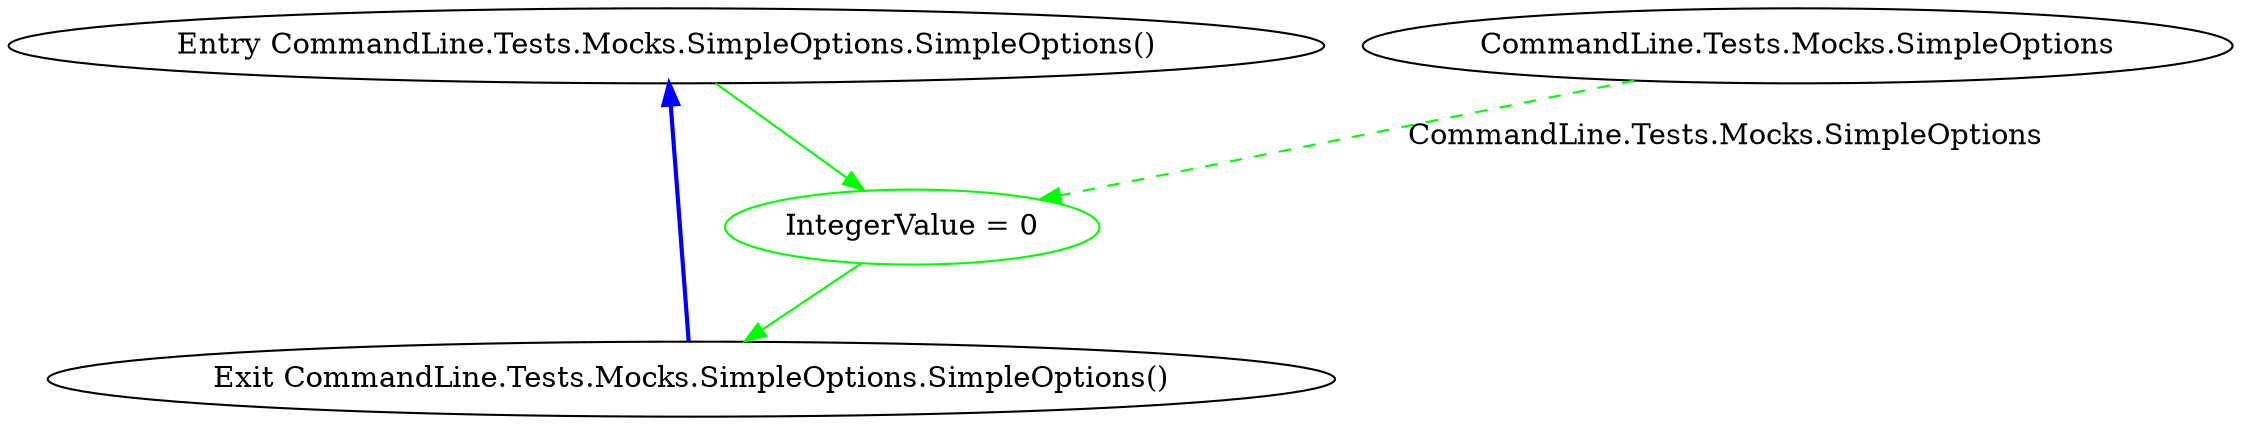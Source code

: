 digraph  {
m0_0 [label="Entry CommandLine.Tests.Mocks.SimpleOptions.SimpleOptions()", span="35-35", cluster="CommandLine.Tests.Mocks.SimpleOptions.SimpleOptions()", file="SimpleOptions.cs"];
m0_1 [label="IntegerValue = 0", span="37-37", cluster="CommandLine.Tests.Mocks.SimpleOptions.SimpleOptions()", color=green, community=0, file="SimpleOptions.cs"];
m0_2 [label="Exit CommandLine.Tests.Mocks.SimpleOptions.SimpleOptions()", span="35-35", cluster="CommandLine.Tests.Mocks.SimpleOptions.SimpleOptions()", file="SimpleOptions.cs"];
m0_3 [label="CommandLine.Tests.Mocks.SimpleOptions", span="", file="SimpleOptions.cs"];
m0_0 -> m0_1  [key=0, style=solid, color=green];
m0_1 -> m0_2  [key=0, style=solid, color=green];
m0_2 -> m0_0  [key=0, style=bold, color=blue];
m0_3 -> m0_1  [key=1, style=dashed, color=green, label="CommandLine.Tests.Mocks.SimpleOptions"];
}
